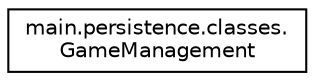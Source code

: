 digraph "Graphical Class Hierarchy"
{
 // INTERACTIVE_SVG=YES
 // LATEX_PDF_SIZE
  edge [fontname="Helvetica",fontsize="10",labelfontname="Helvetica",labelfontsize="10"];
  node [fontname="Helvetica",fontsize="10",shape=record];
  rankdir="LR";
  Node0 [label="main.persistence.classes.\lGameManagement",height=0.2,width=0.4,color="black", fillcolor="white", style="filled",URL="$classmain_1_1persistence_1_1classes_1_1GameManagement.html",tooltip=" "];
}
